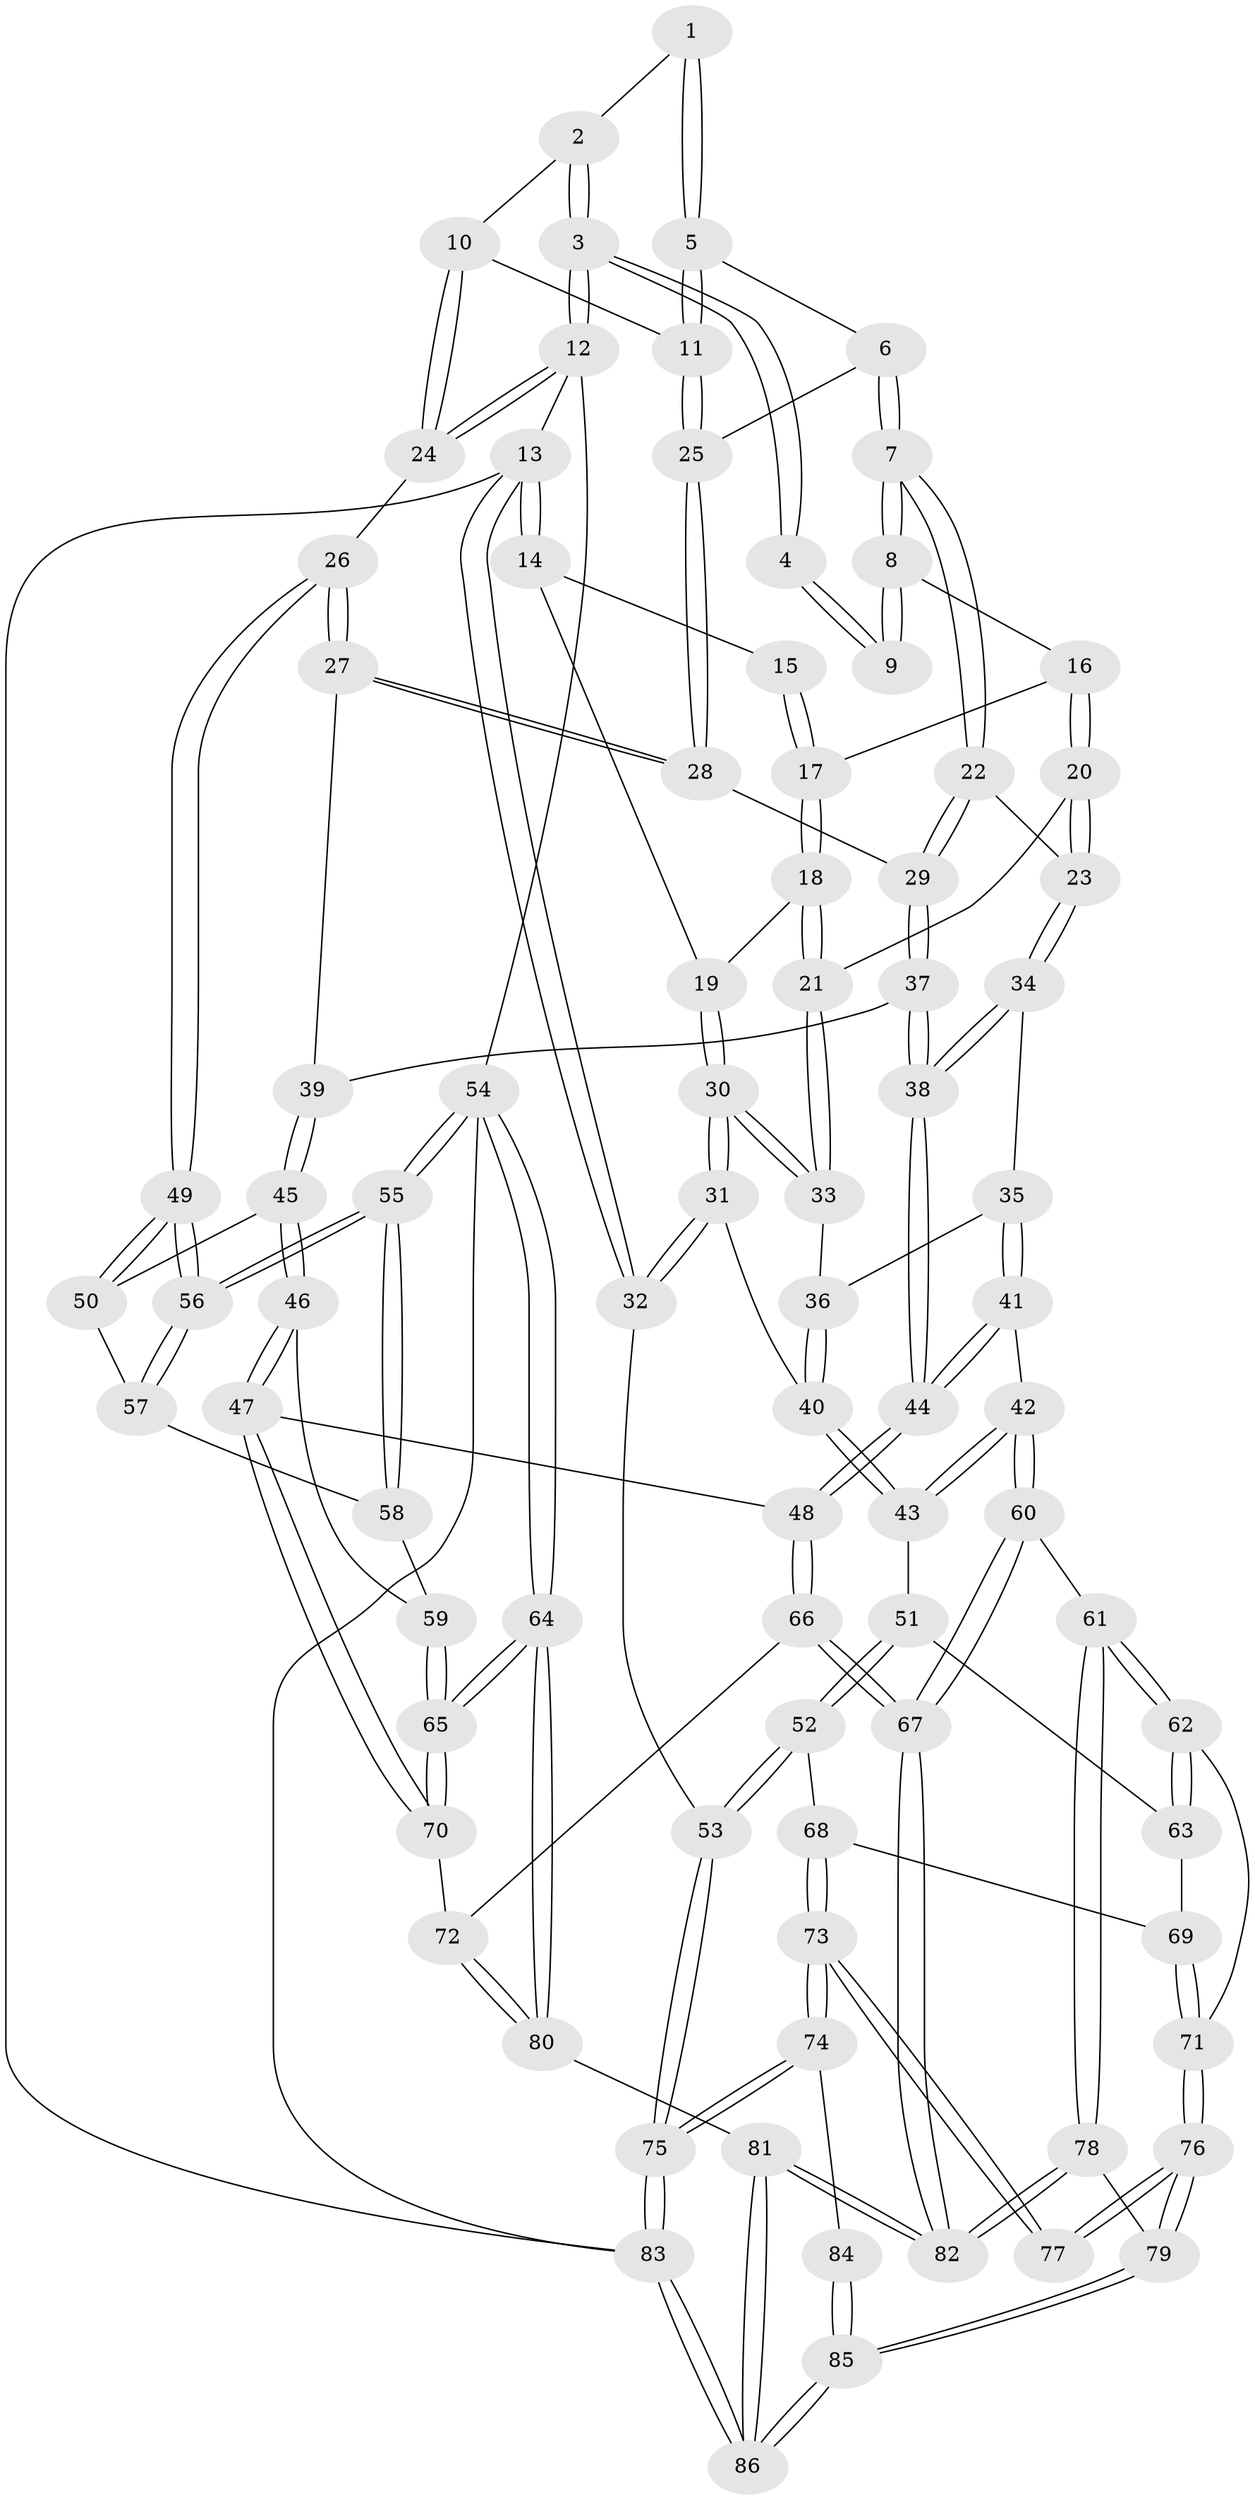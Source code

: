 // Generated by graph-tools (version 1.1) at 2025/59/03/09/25 04:59:51]
// undirected, 86 vertices, 212 edges
graph export_dot {
graph [start="1"]
  node [color=gray90,style=filled];
  1 [pos="+0.7944526108049279+0"];
  2 [pos="+0.9176105125260022+0.03781237866466543"];
  3 [pos="+1+0"];
  4 [pos="+0.7769814806746959+0"];
  5 [pos="+0.7996043795657253+0"];
  6 [pos="+0.6891681257032648+0.13550463761721387"];
  7 [pos="+0.6275082025342464+0.1562260864960245"];
  8 [pos="+0.561939472716862+0.04331501222484353"];
  9 [pos="+0.5697457487801634+0"];
  10 [pos="+0.8924111542898048+0.1233331963071711"];
  11 [pos="+0.8679052474161105+0.1339777736666884"];
  12 [pos="+1+0"];
  13 [pos="+0+0"];
  14 [pos="+0.11259750991736998+0"];
  15 [pos="+0.281210097781629+0"];
  16 [pos="+0.4286007144249998+0.11834080600840965"];
  17 [pos="+0.33896285861280057+0.03327958904936853"];
  18 [pos="+0.25913647587921235+0.17677379169643107"];
  19 [pos="+0.1649360018665655+0.16306292080986512"];
  20 [pos="+0.38927924381047496+0.2307539306612358"];
  21 [pos="+0.34825046492582923+0.23703388998089872"];
  22 [pos="+0.615980641693943+0.25149154135389906"];
  23 [pos="+0.4561771933469176+0.2707545910592152"];
  24 [pos="+1+0"];
  25 [pos="+0.8574684481707674+0.15868053681131486"];
  26 [pos="+1+0.32741167890012796"];
  27 [pos="+0.9084556181922766+0.3277957668420058"];
  28 [pos="+0.8708119917560075+0.28677296269517527"];
  29 [pos="+0.6391473178820615+0.284816707249028"];
  30 [pos="+0.030248159680369084+0.2984326110738687"];
  31 [pos="+0+0.33975478489259514"];
  32 [pos="+0+0.3586884860779056"];
  33 [pos="+0.29033916784023883+0.3549354892689865"];
  34 [pos="+0.449021922391196+0.38334656851911525"];
  35 [pos="+0.3802074730844422+0.4456459270885167"];
  36 [pos="+0.30245048523344614+0.40127083205511505"];
  37 [pos="+0.635162852857633+0.37128096659934273"];
  38 [pos="+0.5972326181328227+0.45984406655805643"];
  39 [pos="+0.8461004093274991+0.45411893047151597"];
  40 [pos="+0.21167199481160237+0.4901813084866018"];
  41 [pos="+0.41891616778449475+0.5983939302680548"];
  42 [pos="+0.3712141337411991+0.6205577195779901"];
  43 [pos="+0.23999999206590533+0.6176707590083346"];
  44 [pos="+0.5986833805578367+0.6275246427229226"];
  45 [pos="+0.8414237869825766+0.49303826982233057"];
  46 [pos="+0.7011548474444046+0.6189383789930705"];
  47 [pos="+0.6450371790477851+0.6410730010437335"];
  48 [pos="+0.6048021346579758+0.6335429067759689"];
  49 [pos="+1+0.5159520180906134"];
  50 [pos="+0.9012784187060814+0.5348930060646101"];
  51 [pos="+0.23972919567300652+0.617884208647464"];
  52 [pos="+0+0.6566941045623399"];
  53 [pos="+0+0.631493189334805"];
  54 [pos="+1+1"];
  55 [pos="+1+0.9632103825901388"];
  56 [pos="+1+0.5743778560580582"];
  57 [pos="+0.9345639353972547+0.6347223399758747"];
  58 [pos="+0.9242466494666626+0.6591412975559734"];
  59 [pos="+0.8905786468988334+0.6857265486390589"];
  60 [pos="+0.35626759928995033+0.7915624905090237"];
  61 [pos="+0.3364661947049546+0.8114977125831043"];
  62 [pos="+0.3133824496819805+0.8054424234554797"];
  63 [pos="+0.22974367389833233+0.7160155488727205"];
  64 [pos="+1+1"];
  65 [pos="+0.9134604743537678+1"];
  66 [pos="+0.5549094369172839+0.75385792452683"];
  67 [pos="+0.5102957385139905+0.820141657680022"];
  68 [pos="+0.12376338586456531+0.7952198344635187"];
  69 [pos="+0.22393438180786973+0.7257621807362891"];
  70 [pos="+0.8562038915236225+0.9671080347597014"];
  71 [pos="+0.2258971662653321+0.8267838397627686"];
  72 [pos="+0.6200455323600087+0.8525719342642646"];
  73 [pos="+0.1450934079636339+0.8468118108464965"];
  74 [pos="+0+0.885751153862367"];
  75 [pos="+0+0.8830260285295777"];
  76 [pos="+0.17651771990017662+0.8799063061539316"];
  77 [pos="+0.16433872694285218+0.8708990059095858"];
  78 [pos="+0.337481743850123+0.9192711623760557"];
  79 [pos="+0.18765393994405424+0.9055890125483719"];
  80 [pos="+0.6035029133882651+1"];
  81 [pos="+0.4954056274723441+1"];
  82 [pos="+0.47597457043162034+1"];
  83 [pos="+0+1"];
  84 [pos="+0.07538814907048119+0.909985388352086"];
  85 [pos="+0.11517718738058383+1"];
  86 [pos="+0.07161102008056505+1"];
  1 -- 2;
  1 -- 5;
  1 -- 5;
  2 -- 3;
  2 -- 3;
  2 -- 10;
  3 -- 4;
  3 -- 4;
  3 -- 12;
  3 -- 12;
  4 -- 9;
  4 -- 9;
  5 -- 6;
  5 -- 11;
  5 -- 11;
  6 -- 7;
  6 -- 7;
  6 -- 25;
  7 -- 8;
  7 -- 8;
  7 -- 22;
  7 -- 22;
  8 -- 9;
  8 -- 9;
  8 -- 16;
  10 -- 11;
  10 -- 24;
  10 -- 24;
  11 -- 25;
  11 -- 25;
  12 -- 13;
  12 -- 24;
  12 -- 24;
  12 -- 54;
  13 -- 14;
  13 -- 14;
  13 -- 32;
  13 -- 32;
  13 -- 83;
  14 -- 15;
  14 -- 19;
  15 -- 17;
  15 -- 17;
  16 -- 17;
  16 -- 20;
  16 -- 20;
  17 -- 18;
  17 -- 18;
  18 -- 19;
  18 -- 21;
  18 -- 21;
  19 -- 30;
  19 -- 30;
  20 -- 21;
  20 -- 23;
  20 -- 23;
  21 -- 33;
  21 -- 33;
  22 -- 23;
  22 -- 29;
  22 -- 29;
  23 -- 34;
  23 -- 34;
  24 -- 26;
  25 -- 28;
  25 -- 28;
  26 -- 27;
  26 -- 27;
  26 -- 49;
  26 -- 49;
  27 -- 28;
  27 -- 28;
  27 -- 39;
  28 -- 29;
  29 -- 37;
  29 -- 37;
  30 -- 31;
  30 -- 31;
  30 -- 33;
  30 -- 33;
  31 -- 32;
  31 -- 32;
  31 -- 40;
  32 -- 53;
  33 -- 36;
  34 -- 35;
  34 -- 38;
  34 -- 38;
  35 -- 36;
  35 -- 41;
  35 -- 41;
  36 -- 40;
  36 -- 40;
  37 -- 38;
  37 -- 38;
  37 -- 39;
  38 -- 44;
  38 -- 44;
  39 -- 45;
  39 -- 45;
  40 -- 43;
  40 -- 43;
  41 -- 42;
  41 -- 44;
  41 -- 44;
  42 -- 43;
  42 -- 43;
  42 -- 60;
  42 -- 60;
  43 -- 51;
  44 -- 48;
  44 -- 48;
  45 -- 46;
  45 -- 46;
  45 -- 50;
  46 -- 47;
  46 -- 47;
  46 -- 59;
  47 -- 48;
  47 -- 70;
  47 -- 70;
  48 -- 66;
  48 -- 66;
  49 -- 50;
  49 -- 50;
  49 -- 56;
  49 -- 56;
  50 -- 57;
  51 -- 52;
  51 -- 52;
  51 -- 63;
  52 -- 53;
  52 -- 53;
  52 -- 68;
  53 -- 75;
  53 -- 75;
  54 -- 55;
  54 -- 55;
  54 -- 64;
  54 -- 64;
  54 -- 83;
  55 -- 56;
  55 -- 56;
  55 -- 58;
  55 -- 58;
  56 -- 57;
  56 -- 57;
  57 -- 58;
  58 -- 59;
  59 -- 65;
  59 -- 65;
  60 -- 61;
  60 -- 67;
  60 -- 67;
  61 -- 62;
  61 -- 62;
  61 -- 78;
  61 -- 78;
  62 -- 63;
  62 -- 63;
  62 -- 71;
  63 -- 69;
  64 -- 65;
  64 -- 65;
  64 -- 80;
  64 -- 80;
  65 -- 70;
  65 -- 70;
  66 -- 67;
  66 -- 67;
  66 -- 72;
  67 -- 82;
  67 -- 82;
  68 -- 69;
  68 -- 73;
  68 -- 73;
  69 -- 71;
  69 -- 71;
  70 -- 72;
  71 -- 76;
  71 -- 76;
  72 -- 80;
  72 -- 80;
  73 -- 74;
  73 -- 74;
  73 -- 77;
  73 -- 77;
  74 -- 75;
  74 -- 75;
  74 -- 84;
  75 -- 83;
  75 -- 83;
  76 -- 77;
  76 -- 77;
  76 -- 79;
  76 -- 79;
  78 -- 79;
  78 -- 82;
  78 -- 82;
  79 -- 85;
  79 -- 85;
  80 -- 81;
  81 -- 82;
  81 -- 82;
  81 -- 86;
  81 -- 86;
  83 -- 86;
  83 -- 86;
  84 -- 85;
  84 -- 85;
  85 -- 86;
  85 -- 86;
}
